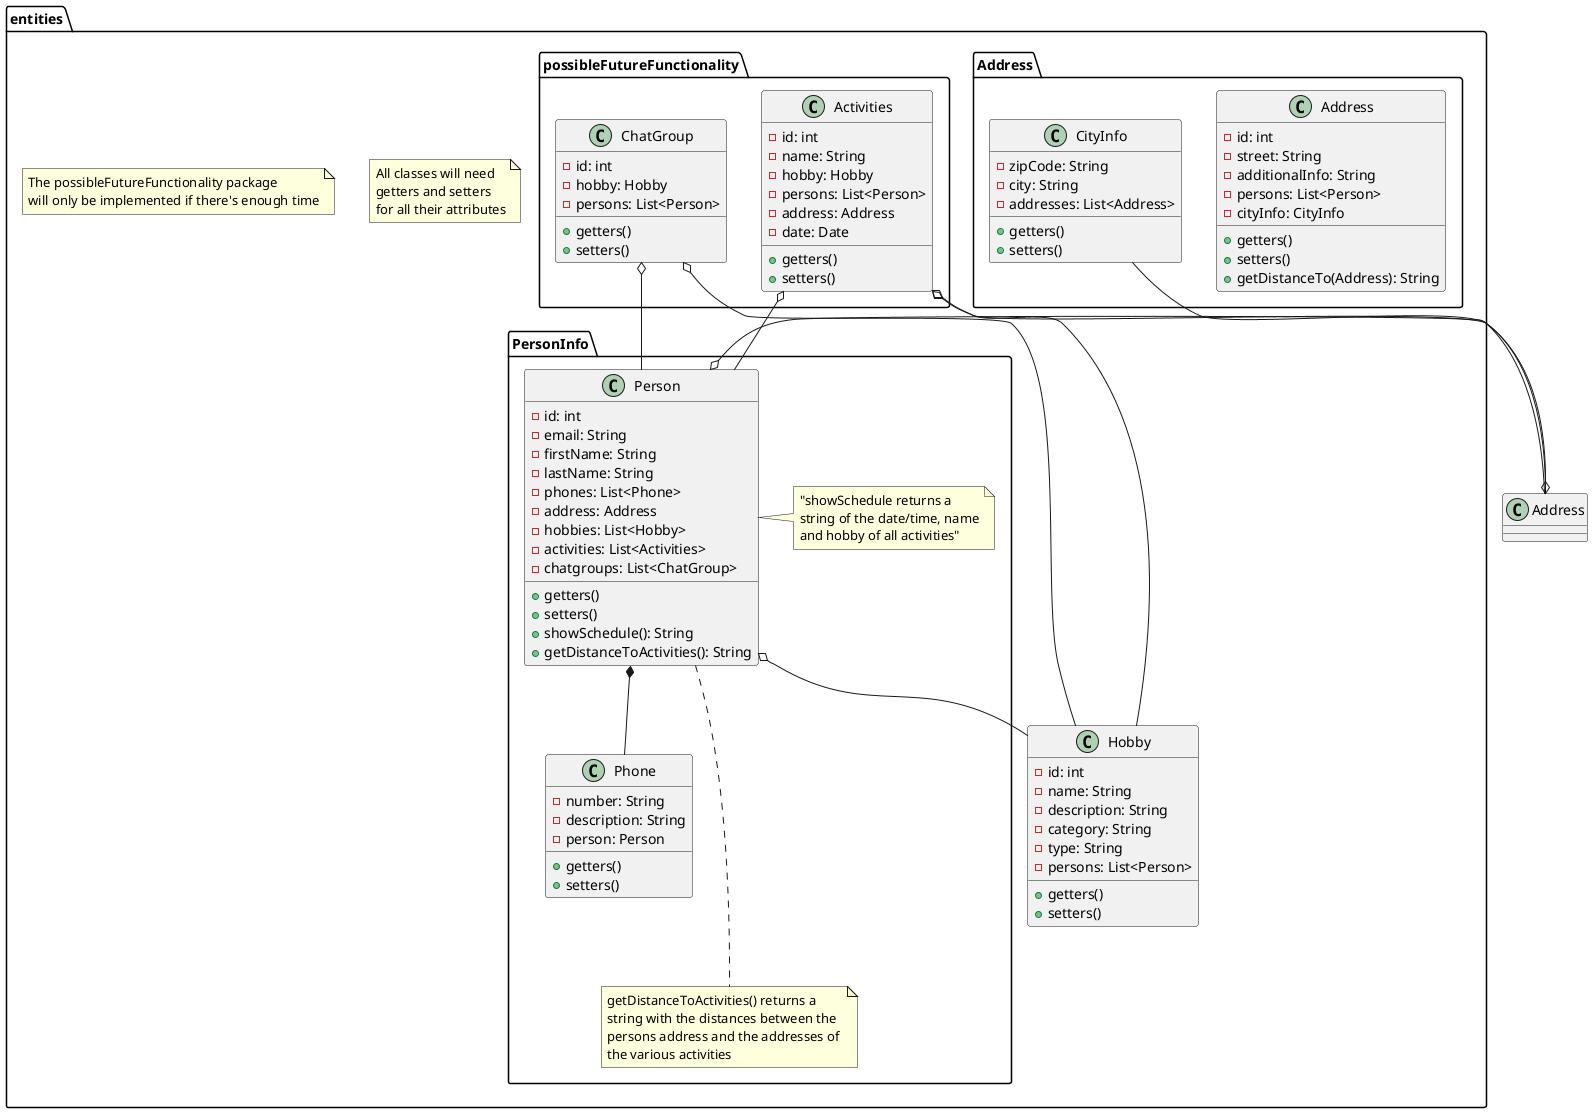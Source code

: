 @startuml
'https://plantuml.com/class-diagram

package entities {
    note "All classes will need\ngetters and setters\nfor all their attributes" as N1
    note "The possibleFutureFunctionality package\nwill only be implemented if there's enough time" as N3
    package possibleFutureFunctionality {
        class Activities {
         - id: int
         - name: String
         - hobby: Hobby
         - persons: List<Person>
         - address: Address
         - date: Date
         + getters()
         + setters()
        }
        class ChatGroup {
         - id: int
         - hobby: Hobby
         - persons: List<Person>
         + getters()
         + setters()
        }
    }
    class Hobby {
     - id: int
     - name: String
     - description: String
     - category: String
     - type: String
     - persons: List<Person>
     + getters()
     + setters()
    }
    package PersonInfo {
        class Person {
         - id: int
         - email: String
         - firstName: String
         - lastName: String
         - phones: List<Phone>
         - address: Address
         - hobbies: List<Hobby>
         - activities: List<Activities>
         - chatgroups: List<ChatGroup>
         + getters()
         + setters()
         + showSchedule(): String
         + getDistanceToActivities(): String
        }
        note right of Person: "showSchedule returns a \nstring of the date/time, name\nand hobby of all activities"
        note "getDistanceToActivities() returns a \nstring with the distances between the\npersons address and the addresses of \nthe various activities" as n2
        class Phone {
         - number: String
         - description: String
         - person: Person
         + getters()
         + setters()
        }
    }

    package Address {
        class Address {
         - id: int
         - street: String
         - additionalInfo: String
         - persons: List<Person>
         - cityInfo: CityInfo
         + getters()
         + setters()
         + getDistanceTo(Address): String
        }
        class CityInfo {
         - zipCode: String
         - city: String
         - addresses: List<Address>
         + getters()
         + setters()
        }
    }

}



Person o-- Hobby
Person *-- Phone
Person o-- Address
Address o-- CityInfo
Activities o-- Person
Activities o-- Address
Activities o-- Hobby
ChatGroup o-- Person
ChatGroup o-- Hobby

Person ... n2


@enduml